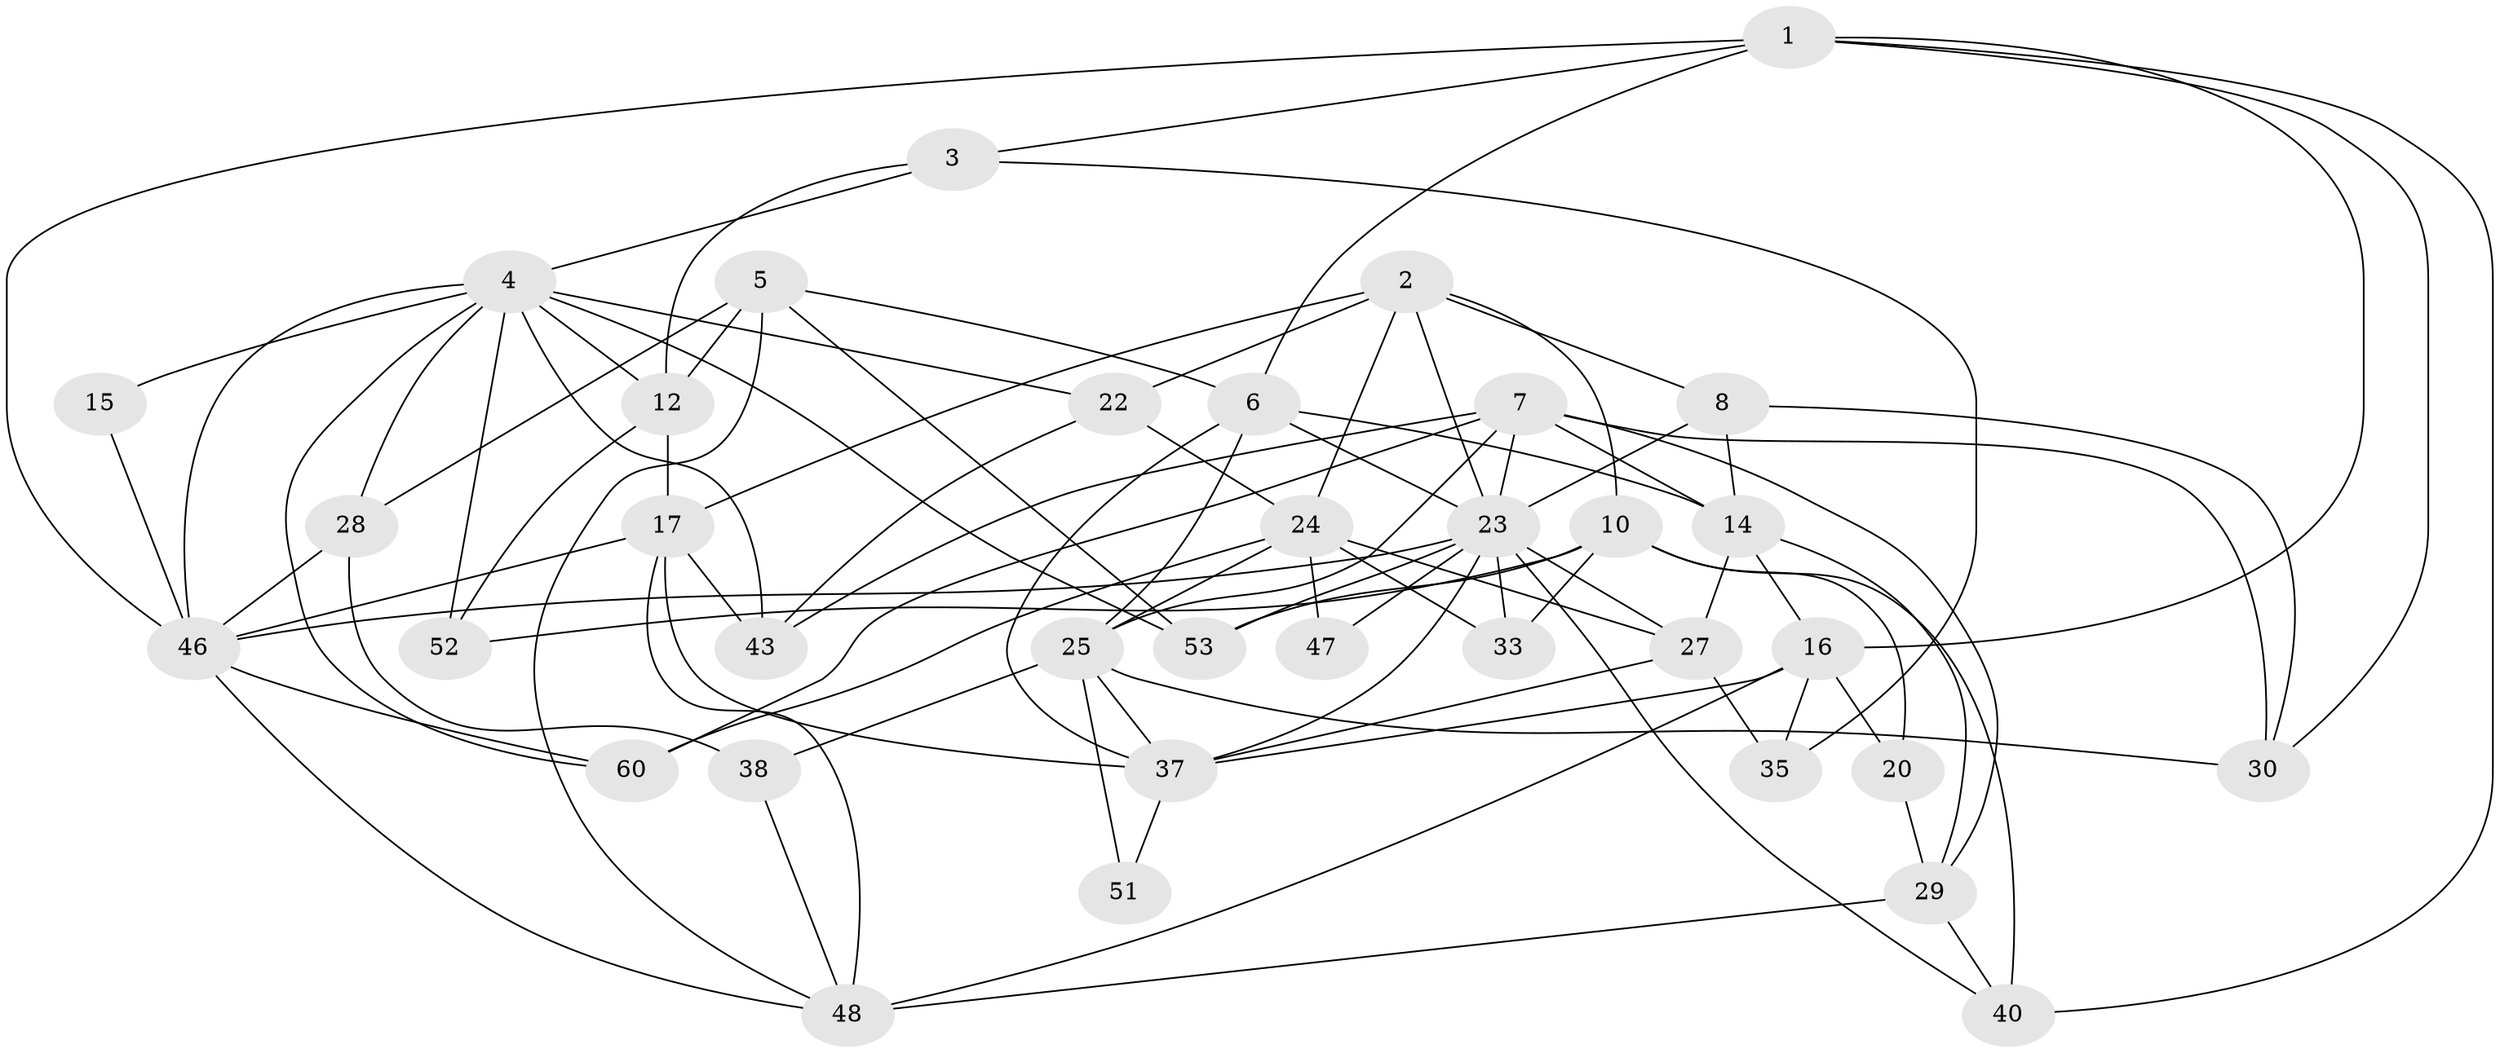 // original degree distribution, {4: 0.35, 3: 0.25, 2: 0.1, 7: 0.03333333333333333, 5: 0.23333333333333334, 6: 0.016666666666666666, 9: 0.016666666666666666}
// Generated by graph-tools (version 1.1) at 2025/11/02/27/25 16:11:17]
// undirected, 36 vertices, 91 edges
graph export_dot {
graph [start="1"]
  node [color=gray90,style=filled];
  1 [super="+42"];
  2 [super="+18"];
  3 [super="+13"];
  4 [super="+45"];
  5 [super="+19"];
  6 [super="+58"];
  7 [super="+32"];
  8 [super="+9"];
  10 [super="+11"];
  12 [super="+39"];
  14 [super="+21"];
  15;
  16 [super="+34"];
  17 [super="+55"];
  20;
  22 [super="+41"];
  23 [super="+57"];
  24 [super="+26"];
  25 [super="+31"];
  27 [super="+59"];
  28;
  29 [super="+36"];
  30 [super="+49"];
  33;
  35;
  37 [super="+56"];
  38;
  40 [super="+44"];
  43;
  46 [super="+50"];
  47;
  48 [super="+54"];
  51;
  52;
  53;
  60;
  1 -- 16;
  1 -- 3;
  1 -- 46;
  1 -- 6;
  1 -- 30;
  1 -- 40;
  2 -- 17;
  2 -- 23;
  2 -- 8;
  2 -- 24;
  2 -- 10;
  2 -- 22;
  3 -- 4;
  3 -- 12;
  3 -- 35;
  4 -- 60;
  4 -- 43;
  4 -- 28;
  4 -- 53;
  4 -- 52;
  4 -- 22;
  4 -- 15;
  4 -- 46;
  4 -- 12;
  5 -- 53;
  5 -- 28;
  5 -- 12;
  5 -- 48;
  5 -- 6;
  6 -- 25;
  6 -- 23;
  6 -- 37;
  6 -- 14;
  7 -- 60;
  7 -- 14;
  7 -- 25;
  7 -- 43;
  7 -- 23;
  7 -- 29;
  7 -- 30 [weight=2];
  8 -- 23;
  8 -- 30;
  8 -- 14;
  10 -- 33;
  10 -- 40;
  10 -- 52;
  10 -- 20;
  10 -- 53;
  12 -- 17 [weight=2];
  12 -- 52;
  14 -- 16;
  14 -- 27;
  14 -- 29;
  15 -- 46;
  16 -- 20;
  16 -- 35;
  16 -- 48;
  16 -- 37;
  17 -- 48;
  17 -- 37;
  17 -- 43;
  17 -- 46;
  20 -- 29;
  22 -- 24;
  22 -- 43;
  23 -- 53;
  23 -- 33;
  23 -- 37;
  23 -- 46;
  23 -- 47;
  23 -- 27 [weight=2];
  23 -- 40;
  24 -- 27 [weight=2];
  24 -- 33;
  24 -- 47;
  24 -- 60;
  24 -- 25;
  25 -- 51;
  25 -- 37;
  25 -- 38;
  25 -- 30;
  27 -- 35;
  27 -- 37;
  28 -- 38;
  28 -- 46;
  29 -- 48 [weight=2];
  29 -- 40;
  37 -- 51;
  38 -- 48;
  46 -- 48;
  46 -- 60;
}
